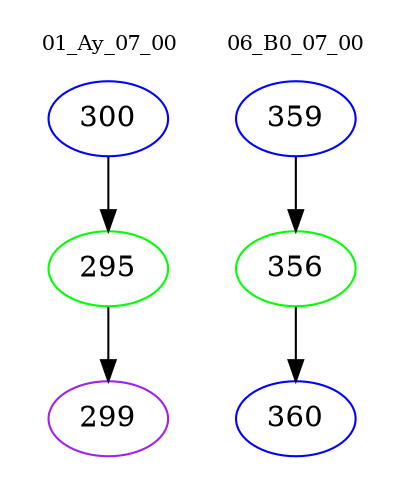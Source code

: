 digraph{
subgraph cluster_0 {
color = white
label = "01_Ay_07_00";
fontsize=10;
T0_300 [label="300", color="blue"]
T0_300 -> T0_295 [color="black"]
T0_295 [label="295", color="green"]
T0_295 -> T0_299 [color="black"]
T0_299 [label="299", color="purple"]
}
subgraph cluster_1 {
color = white
label = "06_B0_07_00";
fontsize=10;
T1_359 [label="359", color="blue"]
T1_359 -> T1_356 [color="black"]
T1_356 [label="356", color="green"]
T1_356 -> T1_360 [color="black"]
T1_360 [label="360", color="blue"]
}
}
